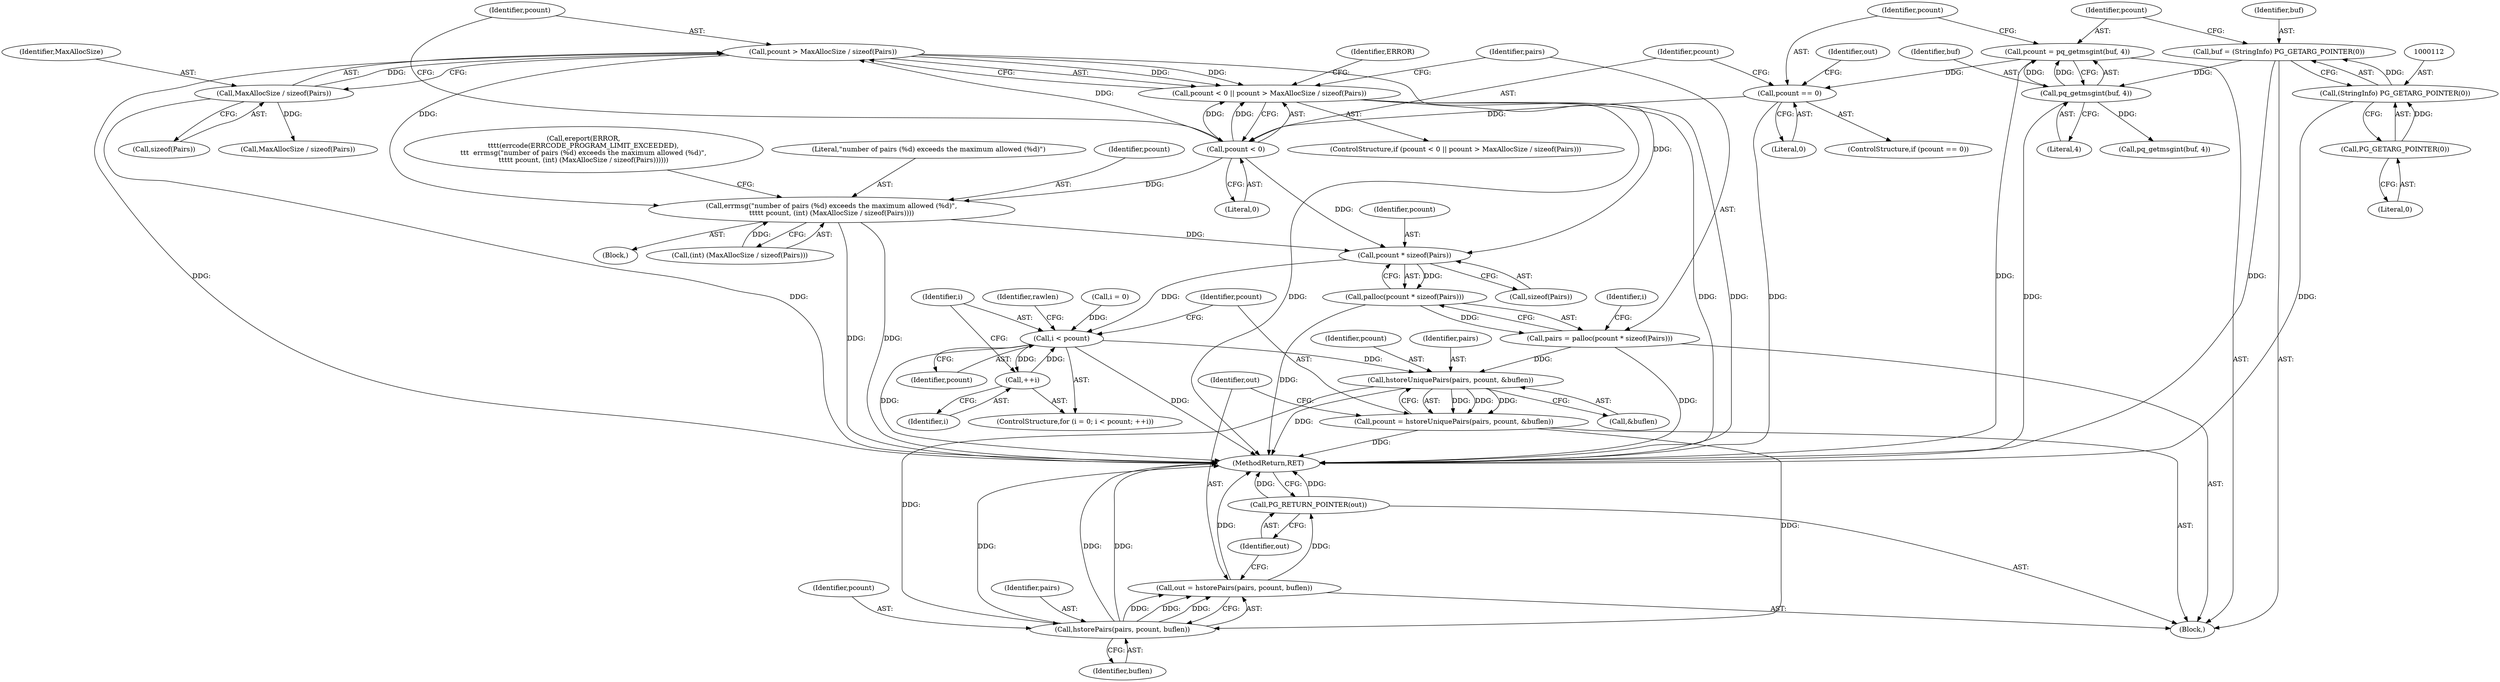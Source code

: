 digraph "0_postgres_31400a673325147e1205326008e32135a78b4d8a_2@API" {
"1000138" [label="(Call,pcount > MaxAllocSize / sizeof(Pairs))"];
"1000135" [label="(Call,pcount < 0)"];
"1000121" [label="(Call,pcount == 0)"];
"1000115" [label="(Call,pcount = pq_getmsgint(buf, 4))"];
"1000117" [label="(Call,pq_getmsgint(buf, 4))"];
"1000109" [label="(Call,buf = (StringInfo) PG_GETARG_POINTER(0))"];
"1000111" [label="(Call,(StringInfo) PG_GETARG_POINTER(0))"];
"1000113" [label="(Call,PG_GETARG_POINTER(0))"];
"1000140" [label="(Call,MaxAllocSize / sizeof(Pairs))"];
"1000134" [label="(Call,pcount < 0 || pcount > MaxAllocSize / sizeof(Pairs))"];
"1000149" [label="(Call,errmsg(\"number of pairs (%d) exceeds the maximum allowed (%d)\",\n\t\t\t\t\t pcount, (int) (MaxAllocSize / sizeof(Pairs))))"];
"1000161" [label="(Call,pcount * sizeof(Pairs))"];
"1000160" [label="(Call,palloc(pcount * sizeof(Pairs)))"];
"1000158" [label="(Call,pairs = palloc(pcount * sizeof(Pairs)))"];
"1000280" [label="(Call,hstoreUniquePairs(pairs, pcount, &buflen))"];
"1000278" [label="(Call,pcount = hstoreUniquePairs(pairs, pcount, &buflen))"];
"1000287" [label="(Call,hstorePairs(pairs, pcount, buflen))"];
"1000285" [label="(Call,out = hstorePairs(pairs, pcount, buflen))"];
"1000291" [label="(Call,PG_RETURN_POINTER(out))"];
"1000169" [label="(Call,i < pcount)"];
"1000172" [label="(Call,++i)"];
"1000281" [label="(Identifier,pairs)"];
"1000154" [label="(Call,MaxAllocSize / sizeof(Pairs))"];
"1000141" [label="(Identifier,MaxAllocSize)"];
"1000162" [label="(Identifier,pcount)"];
"1000117" [label="(Call,pq_getmsgint(buf, 4))"];
"1000138" [label="(Call,pcount > MaxAllocSize / sizeof(Pairs))"];
"1000119" [label="(Literal,4)"];
"1000142" [label="(Call,sizeof(Pairs))"];
"1000140" [label="(Call,MaxAllocSize / sizeof(Pairs))"];
"1000283" [label="(Call,&buflen)"];
"1000282" [label="(Identifier,pcount)"];
"1000110" [label="(Identifier,buf)"];
"1000115" [label="(Call,pcount = pq_getmsgint(buf, 4))"];
"1000123" [label="(Literal,0)"];
"1000163" [label="(Call,sizeof(Pairs))"];
"1000118" [label="(Identifier,buf)"];
"1000173" [label="(Identifier,i)"];
"1000136" [label="(Identifier,pcount)"];
"1000170" [label="(Identifier,i)"];
"1000161" [label="(Call,pcount * sizeof(Pairs))"];
"1000135" [label="(Call,pcount < 0)"];
"1000177" [label="(Identifier,rawlen)"];
"1000150" [label="(Literal,\"number of pairs (%d) exceeds the maximum allowed (%d)\")"];
"1000113" [label="(Call,PG_GETARG_POINTER(0))"];
"1000151" [label="(Identifier,pcount)"];
"1000111" [label="(Call,(StringInfo) PG_GETARG_POINTER(0))"];
"1000160" [label="(Call,palloc(pcount * sizeof(Pairs)))"];
"1000169" [label="(Call,i < pcount)"];
"1000280" [label="(Call,hstoreUniquePairs(pairs, pcount, &buflen))"];
"1000290" [label="(Identifier,buflen)"];
"1000165" [label="(ControlStructure,for (i = 0; i < pcount; ++i))"];
"1000133" [label="(ControlStructure,if (pcount < 0 || pcount > MaxAllocSize / sizeof(Pairs)))"];
"1000134" [label="(Call,pcount < 0 || pcount > MaxAllocSize / sizeof(Pairs))"];
"1000287" [label="(Call,hstorePairs(pairs, pcount, buflen))"];
"1000149" [label="(Call,errmsg(\"number of pairs (%d) exceeds the maximum allowed (%d)\",\n\t\t\t\t\t pcount, (int) (MaxAllocSize / sizeof(Pairs))))"];
"1000145" [label="(Identifier,ERROR)"];
"1000122" [label="(Identifier,pcount)"];
"1000152" [label="(Call,(int) (MaxAllocSize / sizeof(Pairs)))"];
"1000292" [label="(Identifier,out)"];
"1000126" [label="(Identifier,out)"];
"1000102" [label="(Block,)"];
"1000178" [label="(Call,pq_getmsgint(buf, 4))"];
"1000158" [label="(Call,pairs = palloc(pcount * sizeof(Pairs)))"];
"1000116" [label="(Identifier,pcount)"];
"1000139" [label="(Identifier,pcount)"];
"1000120" [label="(ControlStructure,if (pcount == 0))"];
"1000167" [label="(Identifier,i)"];
"1000137" [label="(Literal,0)"];
"1000285" [label="(Call,out = hstorePairs(pairs, pcount, buflen))"];
"1000114" [label="(Literal,0)"];
"1000288" [label="(Identifier,pairs)"];
"1000286" [label="(Identifier,out)"];
"1000289" [label="(Identifier,pcount)"];
"1000146" [label="(Block,)"];
"1000278" [label="(Call,pcount = hstoreUniquePairs(pairs, pcount, &buflen))"];
"1000171" [label="(Identifier,pcount)"];
"1000159" [label="(Identifier,pairs)"];
"1000279" [label="(Identifier,pcount)"];
"1000166" [label="(Call,i = 0)"];
"1000121" [label="(Call,pcount == 0)"];
"1000291" [label="(Call,PG_RETURN_POINTER(out))"];
"1000109" [label="(Call,buf = (StringInfo) PG_GETARG_POINTER(0))"];
"1000172" [label="(Call,++i)"];
"1000293" [label="(MethodReturn,RET)"];
"1000144" [label="(Call,ereport(ERROR,\n\t\t\t\t(errcode(ERRCODE_PROGRAM_LIMIT_EXCEEDED),\n\t\t\t  errmsg(\"number of pairs (%d) exceeds the maximum allowed (%d)\",\n\t\t\t\t\t pcount, (int) (MaxAllocSize / sizeof(Pairs))))))"];
"1000138" -> "1000134"  [label="AST: "];
"1000138" -> "1000140"  [label="CFG: "];
"1000139" -> "1000138"  [label="AST: "];
"1000140" -> "1000138"  [label="AST: "];
"1000134" -> "1000138"  [label="CFG: "];
"1000138" -> "1000293"  [label="DDG: "];
"1000138" -> "1000134"  [label="DDG: "];
"1000138" -> "1000134"  [label="DDG: "];
"1000135" -> "1000138"  [label="DDG: "];
"1000140" -> "1000138"  [label="DDG: "];
"1000138" -> "1000149"  [label="DDG: "];
"1000138" -> "1000161"  [label="DDG: "];
"1000135" -> "1000134"  [label="AST: "];
"1000135" -> "1000137"  [label="CFG: "];
"1000136" -> "1000135"  [label="AST: "];
"1000137" -> "1000135"  [label="AST: "];
"1000139" -> "1000135"  [label="CFG: "];
"1000134" -> "1000135"  [label="CFG: "];
"1000135" -> "1000134"  [label="DDG: "];
"1000135" -> "1000134"  [label="DDG: "];
"1000121" -> "1000135"  [label="DDG: "];
"1000135" -> "1000149"  [label="DDG: "];
"1000135" -> "1000161"  [label="DDG: "];
"1000121" -> "1000120"  [label="AST: "];
"1000121" -> "1000123"  [label="CFG: "];
"1000122" -> "1000121"  [label="AST: "];
"1000123" -> "1000121"  [label="AST: "];
"1000126" -> "1000121"  [label="CFG: "];
"1000136" -> "1000121"  [label="CFG: "];
"1000121" -> "1000293"  [label="DDG: "];
"1000115" -> "1000121"  [label="DDG: "];
"1000115" -> "1000102"  [label="AST: "];
"1000115" -> "1000117"  [label="CFG: "];
"1000116" -> "1000115"  [label="AST: "];
"1000117" -> "1000115"  [label="AST: "];
"1000122" -> "1000115"  [label="CFG: "];
"1000115" -> "1000293"  [label="DDG: "];
"1000117" -> "1000115"  [label="DDG: "];
"1000117" -> "1000115"  [label="DDG: "];
"1000117" -> "1000119"  [label="CFG: "];
"1000118" -> "1000117"  [label="AST: "];
"1000119" -> "1000117"  [label="AST: "];
"1000117" -> "1000293"  [label="DDG: "];
"1000109" -> "1000117"  [label="DDG: "];
"1000117" -> "1000178"  [label="DDG: "];
"1000109" -> "1000102"  [label="AST: "];
"1000109" -> "1000111"  [label="CFG: "];
"1000110" -> "1000109"  [label="AST: "];
"1000111" -> "1000109"  [label="AST: "];
"1000116" -> "1000109"  [label="CFG: "];
"1000109" -> "1000293"  [label="DDG: "];
"1000111" -> "1000109"  [label="DDG: "];
"1000111" -> "1000113"  [label="CFG: "];
"1000112" -> "1000111"  [label="AST: "];
"1000113" -> "1000111"  [label="AST: "];
"1000111" -> "1000293"  [label="DDG: "];
"1000113" -> "1000111"  [label="DDG: "];
"1000113" -> "1000114"  [label="CFG: "];
"1000114" -> "1000113"  [label="AST: "];
"1000140" -> "1000142"  [label="CFG: "];
"1000141" -> "1000140"  [label="AST: "];
"1000142" -> "1000140"  [label="AST: "];
"1000140" -> "1000293"  [label="DDG: "];
"1000140" -> "1000154"  [label="DDG: "];
"1000134" -> "1000133"  [label="AST: "];
"1000145" -> "1000134"  [label="CFG: "];
"1000159" -> "1000134"  [label="CFG: "];
"1000134" -> "1000293"  [label="DDG: "];
"1000134" -> "1000293"  [label="DDG: "];
"1000134" -> "1000293"  [label="DDG: "];
"1000149" -> "1000146"  [label="AST: "];
"1000149" -> "1000152"  [label="CFG: "];
"1000150" -> "1000149"  [label="AST: "];
"1000151" -> "1000149"  [label="AST: "];
"1000152" -> "1000149"  [label="AST: "];
"1000144" -> "1000149"  [label="CFG: "];
"1000149" -> "1000293"  [label="DDG: "];
"1000149" -> "1000293"  [label="DDG: "];
"1000152" -> "1000149"  [label="DDG: "];
"1000149" -> "1000161"  [label="DDG: "];
"1000161" -> "1000160"  [label="AST: "];
"1000161" -> "1000163"  [label="CFG: "];
"1000162" -> "1000161"  [label="AST: "];
"1000163" -> "1000161"  [label="AST: "];
"1000160" -> "1000161"  [label="CFG: "];
"1000161" -> "1000160"  [label="DDG: "];
"1000161" -> "1000169"  [label="DDG: "];
"1000160" -> "1000158"  [label="AST: "];
"1000158" -> "1000160"  [label="CFG: "];
"1000160" -> "1000293"  [label="DDG: "];
"1000160" -> "1000158"  [label="DDG: "];
"1000158" -> "1000102"  [label="AST: "];
"1000159" -> "1000158"  [label="AST: "];
"1000167" -> "1000158"  [label="CFG: "];
"1000158" -> "1000293"  [label="DDG: "];
"1000158" -> "1000280"  [label="DDG: "];
"1000280" -> "1000278"  [label="AST: "];
"1000280" -> "1000283"  [label="CFG: "];
"1000281" -> "1000280"  [label="AST: "];
"1000282" -> "1000280"  [label="AST: "];
"1000283" -> "1000280"  [label="AST: "];
"1000278" -> "1000280"  [label="CFG: "];
"1000280" -> "1000293"  [label="DDG: "];
"1000280" -> "1000278"  [label="DDG: "];
"1000280" -> "1000278"  [label="DDG: "];
"1000280" -> "1000278"  [label="DDG: "];
"1000169" -> "1000280"  [label="DDG: "];
"1000280" -> "1000287"  [label="DDG: "];
"1000278" -> "1000102"  [label="AST: "];
"1000279" -> "1000278"  [label="AST: "];
"1000286" -> "1000278"  [label="CFG: "];
"1000278" -> "1000293"  [label="DDG: "];
"1000278" -> "1000287"  [label="DDG: "];
"1000287" -> "1000285"  [label="AST: "];
"1000287" -> "1000290"  [label="CFG: "];
"1000288" -> "1000287"  [label="AST: "];
"1000289" -> "1000287"  [label="AST: "];
"1000290" -> "1000287"  [label="AST: "];
"1000285" -> "1000287"  [label="CFG: "];
"1000287" -> "1000293"  [label="DDG: "];
"1000287" -> "1000293"  [label="DDG: "];
"1000287" -> "1000293"  [label="DDG: "];
"1000287" -> "1000285"  [label="DDG: "];
"1000287" -> "1000285"  [label="DDG: "];
"1000287" -> "1000285"  [label="DDG: "];
"1000285" -> "1000102"  [label="AST: "];
"1000286" -> "1000285"  [label="AST: "];
"1000292" -> "1000285"  [label="CFG: "];
"1000285" -> "1000293"  [label="DDG: "];
"1000285" -> "1000291"  [label="DDG: "];
"1000291" -> "1000102"  [label="AST: "];
"1000291" -> "1000292"  [label="CFG: "];
"1000292" -> "1000291"  [label="AST: "];
"1000293" -> "1000291"  [label="CFG: "];
"1000291" -> "1000293"  [label="DDG: "];
"1000291" -> "1000293"  [label="DDG: "];
"1000169" -> "1000165"  [label="AST: "];
"1000169" -> "1000171"  [label="CFG: "];
"1000170" -> "1000169"  [label="AST: "];
"1000171" -> "1000169"  [label="AST: "];
"1000177" -> "1000169"  [label="CFG: "];
"1000279" -> "1000169"  [label="CFG: "];
"1000169" -> "1000293"  [label="DDG: "];
"1000169" -> "1000293"  [label="DDG: "];
"1000166" -> "1000169"  [label="DDG: "];
"1000172" -> "1000169"  [label="DDG: "];
"1000169" -> "1000172"  [label="DDG: "];
"1000172" -> "1000165"  [label="AST: "];
"1000172" -> "1000173"  [label="CFG: "];
"1000173" -> "1000172"  [label="AST: "];
"1000170" -> "1000172"  [label="CFG: "];
}
